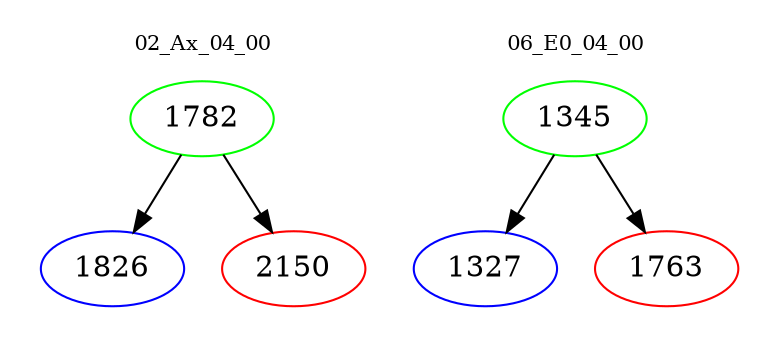 digraph{
subgraph cluster_0 {
color = white
label = "02_Ax_04_00";
fontsize=10;
T0_1782 [label="1782", color="green"]
T0_1782 -> T0_1826 [color="black"]
T0_1826 [label="1826", color="blue"]
T0_1782 -> T0_2150 [color="black"]
T0_2150 [label="2150", color="red"]
}
subgraph cluster_1 {
color = white
label = "06_E0_04_00";
fontsize=10;
T1_1345 [label="1345", color="green"]
T1_1345 -> T1_1327 [color="black"]
T1_1327 [label="1327", color="blue"]
T1_1345 -> T1_1763 [color="black"]
T1_1763 [label="1763", color="red"]
}
}
